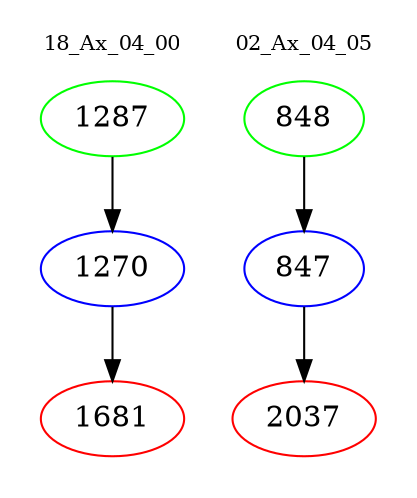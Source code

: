 digraph{
subgraph cluster_0 {
color = white
label = "18_Ax_04_00";
fontsize=10;
T0_1287 [label="1287", color="green"]
T0_1287 -> T0_1270 [color="black"]
T0_1270 [label="1270", color="blue"]
T0_1270 -> T0_1681 [color="black"]
T0_1681 [label="1681", color="red"]
}
subgraph cluster_1 {
color = white
label = "02_Ax_04_05";
fontsize=10;
T1_848 [label="848", color="green"]
T1_848 -> T1_847 [color="black"]
T1_847 [label="847", color="blue"]
T1_847 -> T1_2037 [color="black"]
T1_2037 [label="2037", color="red"]
}
}
